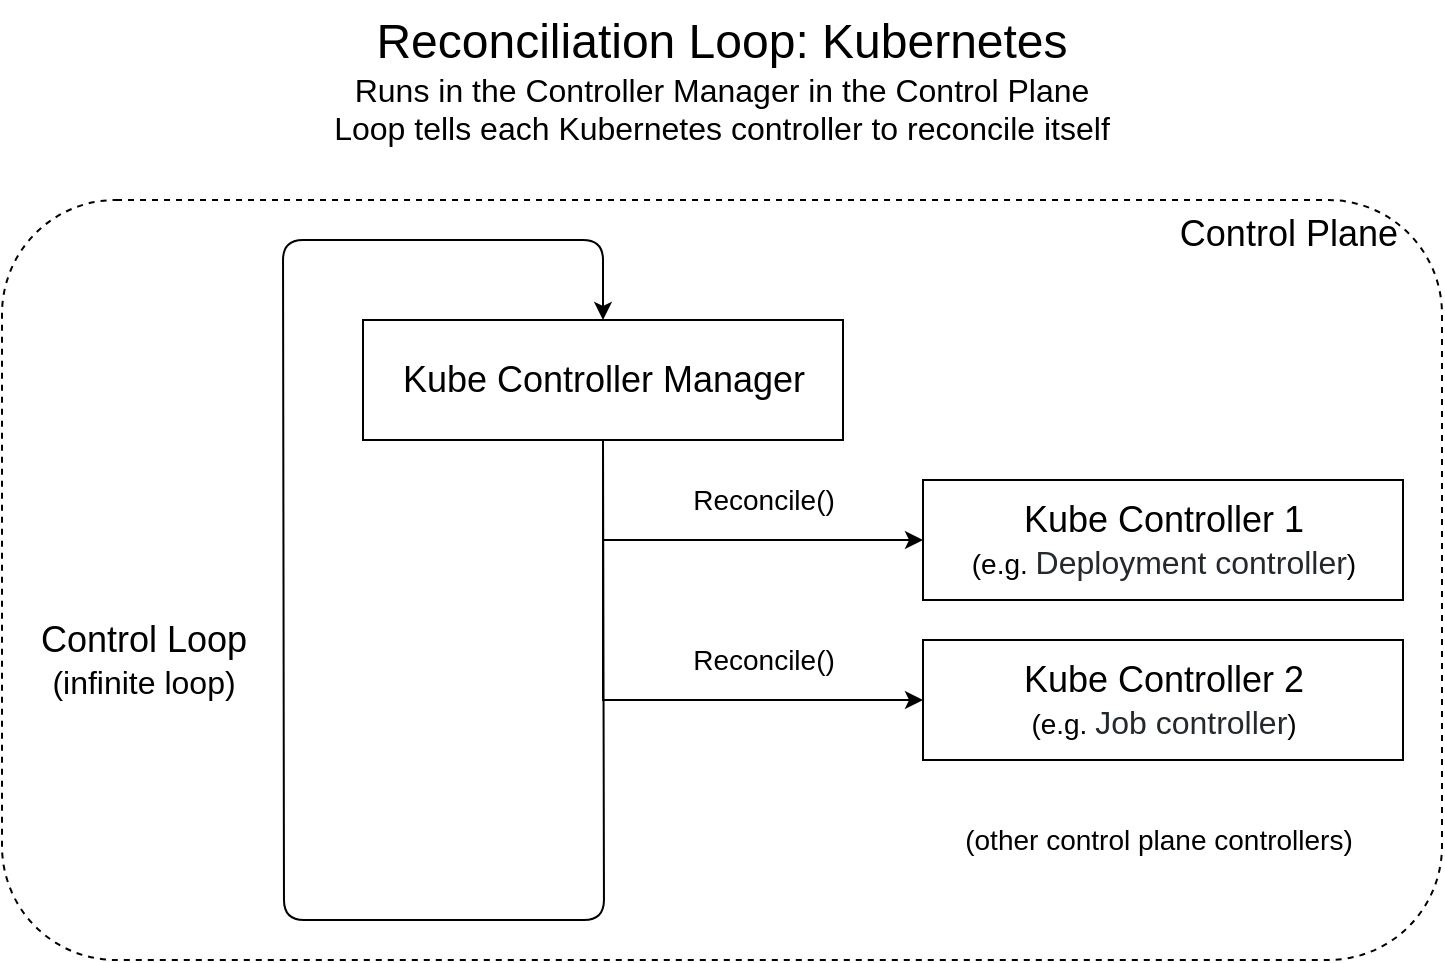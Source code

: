 <mxfile version="14.1.8" type="device"><diagram id="kyTG1xesEngHI6g1wL3b" name="Page-1"><mxGraphModel dx="1475" dy="1051" grid="1" gridSize="10" guides="1" tooltips="1" connect="1" arrows="1" fold="1" page="1" pageScale="1" pageWidth="850" pageHeight="1100" math="0" shadow="0"><root><mxCell id="0"/><mxCell id="1" parent="0"/><mxCell id="IxH-5XJIwMFIkrFeQC1Z-48" value="&lt;font style=&quot;font-size: 18px&quot;&gt;Control Plane&amp;nbsp; &amp;nbsp;&amp;nbsp;&lt;/font&gt;" style="rounded=1;whiteSpace=wrap;html=1;fillColor=none;dashed=1;verticalAlign=top;align=right;" vertex="1" parent="1"><mxGeometry x="65" y="140" width="720" height="380" as="geometry"/></mxCell><mxCell id="IxH-5XJIwMFIkrFeQC1Z-49" value="&lt;font style=&quot;font-size: 18px&quot;&gt;Kube Controller Manager&lt;/font&gt;" style="rounded=0;whiteSpace=wrap;html=1;" vertex="1" parent="1"><mxGeometry x="245.5" y="200" width="240" height="60" as="geometry"/></mxCell><mxCell id="IxH-5XJIwMFIkrFeQC1Z-50" value="&lt;font&gt;&lt;span style=&quot;font-size: 18px&quot;&gt;Kube Controller 1&lt;/span&gt;&lt;br&gt;&lt;font style=&quot;font-size: 14px&quot;&gt;(e.g.&amp;nbsp;&lt;span style=&quot;color: rgb(36 , 41 , 46) ; font-family: , , &amp;#34;segoe ui&amp;#34; , &amp;#34;helvetica&amp;#34; , &amp;#34;arial&amp;#34; , sans-serif , &amp;#34;apple color emoji&amp;#34; , &amp;#34;segoe ui emoji&amp;#34; ; font-size: 16px ; background-color: rgb(255 , 255 , 255)&quot;&gt;Deployment controller&lt;/span&gt;)&lt;/font&gt;&lt;br&gt;&lt;/font&gt;" style="rounded=0;whiteSpace=wrap;html=1;" vertex="1" parent="1"><mxGeometry x="525.5" y="280" width="240" height="60" as="geometry"/></mxCell><mxCell id="IxH-5XJIwMFIkrFeQC1Z-51" value="&lt;font&gt;&lt;span style=&quot;font-size: 18px&quot;&gt;Kube Controller 2&lt;/span&gt;&lt;br&gt;&lt;font style=&quot;font-size: 14px&quot;&gt;(e.g.&amp;nbsp;&lt;span style=&quot;color: rgb(36 , 41 , 46) ; font-family: , , &amp;#34;segoe ui&amp;#34; , &amp;#34;helvetica&amp;#34; , &amp;#34;arial&amp;#34; , sans-serif , &amp;#34;apple color emoji&amp;#34; , &amp;#34;segoe ui emoji&amp;#34; ; font-size: 16px ; background-color: rgb(255 , 255 , 255)&quot;&gt;Job&lt;/span&gt;&lt;span style=&quot;color: rgb(36 , 41 , 46) ; font-family: , , &amp;#34;segoe ui&amp;#34; , &amp;#34;helvetica&amp;#34; , &amp;#34;arial&amp;#34; , sans-serif , &amp;#34;apple color emoji&amp;#34; , &amp;#34;segoe ui emoji&amp;#34; ; font-size: 16px ; background-color: rgb(255 , 255 , 255)&quot;&gt;&amp;nbsp;controller&lt;/span&gt;)&lt;/font&gt;&lt;br&gt;&lt;/font&gt;" style="rounded=0;whiteSpace=wrap;html=1;" vertex="1" parent="1"><mxGeometry x="525.5" y="360" width="240" height="60" as="geometry"/></mxCell><mxCell id="IxH-5XJIwMFIkrFeQC1Z-52" value="" style="endArrow=classic;html=1;strokeWidth=1;exitX=0.5;exitY=1;exitDx=0;exitDy=0;entryX=0;entryY=0.5;entryDx=0;entryDy=0;rounded=0;" edge="1" parent="1" source="IxH-5XJIwMFIkrFeQC1Z-49" target="IxH-5XJIwMFIkrFeQC1Z-50"><mxGeometry width="50" height="50" relative="1" as="geometry"><mxPoint x="335.5" y="450" as="sourcePoint"/><mxPoint x="385.5" y="400" as="targetPoint"/><Array as="points"><mxPoint x="365.5" y="310"/></Array></mxGeometry></mxCell><mxCell id="IxH-5XJIwMFIkrFeQC1Z-53" value="" style="endArrow=classic;html=1;strokeWidth=1;exitX=0.5;exitY=1;exitDx=0;exitDy=0;entryX=0;entryY=0.5;entryDx=0;entryDy=0;rounded=0;" edge="1" parent="1" source="IxH-5XJIwMFIkrFeQC1Z-49" target="IxH-5XJIwMFIkrFeQC1Z-51"><mxGeometry width="50" height="50" relative="1" as="geometry"><mxPoint x="365.5" y="340" as="sourcePoint"/><mxPoint x="425.5" y="390" as="targetPoint"/><Array as="points"><mxPoint x="365.5" y="390"/></Array></mxGeometry></mxCell><mxCell id="IxH-5XJIwMFIkrFeQC1Z-54" value="&lt;font style=&quot;font-size: 14px&quot;&gt;(other control plane controllers)&lt;/font&gt;" style="text;html=1;strokeColor=none;fillColor=none;align=center;verticalAlign=middle;whiteSpace=wrap;rounded=0;dashed=1;" vertex="1" parent="1"><mxGeometry x="525.5" y="450" width="235" height="20" as="geometry"/></mxCell><mxCell id="IxH-5XJIwMFIkrFeQC1Z-55" value="&lt;font style=&quot;font-size: 14px&quot;&gt;Reconcile()&lt;/font&gt;" style="text;html=1;strokeColor=none;fillColor=none;align=center;verticalAlign=middle;whiteSpace=wrap;rounded=0;dashed=1;" vertex="1" parent="1"><mxGeometry x="375.5" y="280" width="140" height="20" as="geometry"/></mxCell><mxCell id="IxH-5XJIwMFIkrFeQC1Z-56" value="&lt;font style=&quot;font-size: 14px&quot;&gt;Reconcile()&lt;/font&gt;" style="text;html=1;strokeColor=none;fillColor=none;align=center;verticalAlign=middle;whiteSpace=wrap;rounded=0;dashed=1;" vertex="1" parent="1"><mxGeometry x="375.5" y="360" width="140" height="20" as="geometry"/></mxCell><mxCell id="IxH-5XJIwMFIkrFeQC1Z-57" value="" style="endArrow=classic;html=1;strokeWidth=1;exitX=0.5;exitY=1;exitDx=0;exitDy=0;entryX=0.5;entryY=0;entryDx=0;entryDy=0;rounded=1;" edge="1" parent="1" source="IxH-5XJIwMFIkrFeQC1Z-49" target="IxH-5XJIwMFIkrFeQC1Z-49"><mxGeometry width="50" height="50" relative="1" as="geometry"><mxPoint x="365.5" y="370" as="sourcePoint"/><mxPoint x="365.5" y="160" as="targetPoint"/><Array as="points"><mxPoint x="366" y="500"/><mxPoint x="206" y="500"/><mxPoint x="205.5" y="160"/><mxPoint x="365.5" y="160"/></Array></mxGeometry></mxCell><mxCell id="IxH-5XJIwMFIkrFeQC1Z-58" value="&lt;font&gt;&lt;span style=&quot;font-size: 18px&quot;&gt;Control Loop&lt;/span&gt;&lt;br&gt;&lt;font size=&quot;3&quot;&gt;(infinite loop)&lt;/font&gt;&lt;br&gt;&lt;/font&gt;" style="text;html=1;strokeColor=none;fillColor=none;align=center;verticalAlign=middle;whiteSpace=wrap;rounded=0;dashed=1;" vertex="1" parent="1"><mxGeometry x="75.5" y="345" width="120" height="50" as="geometry"/></mxCell><mxCell id="IxH-5XJIwMFIkrFeQC1Z-59" value="&lt;font&gt;&lt;span style=&quot;font-size: 24px&quot;&gt;Reconciliation Loop: Kubernetes&lt;/span&gt;&lt;br&gt;&lt;font&gt;&lt;div&gt;&lt;font size=&quot;3&quot;&gt;Runs in the Controller Manager in the Control Plane&lt;/font&gt;&lt;/div&gt;&lt;span style=&quot;font-size: 16px&quot;&gt;Loop tells each Kubernetes controller to reconcile itself&lt;/span&gt;&lt;/font&gt;&lt;u&gt;&lt;br&gt;&lt;/u&gt;&lt;/font&gt;" style="text;html=1;strokeColor=none;fillColor=none;align=center;verticalAlign=middle;whiteSpace=wrap;rounded=0;" vertex="1" parent="1"><mxGeometry x="166" y="40" width="518" height="80" as="geometry"/></mxCell></root></mxGraphModel></diagram></mxfile>